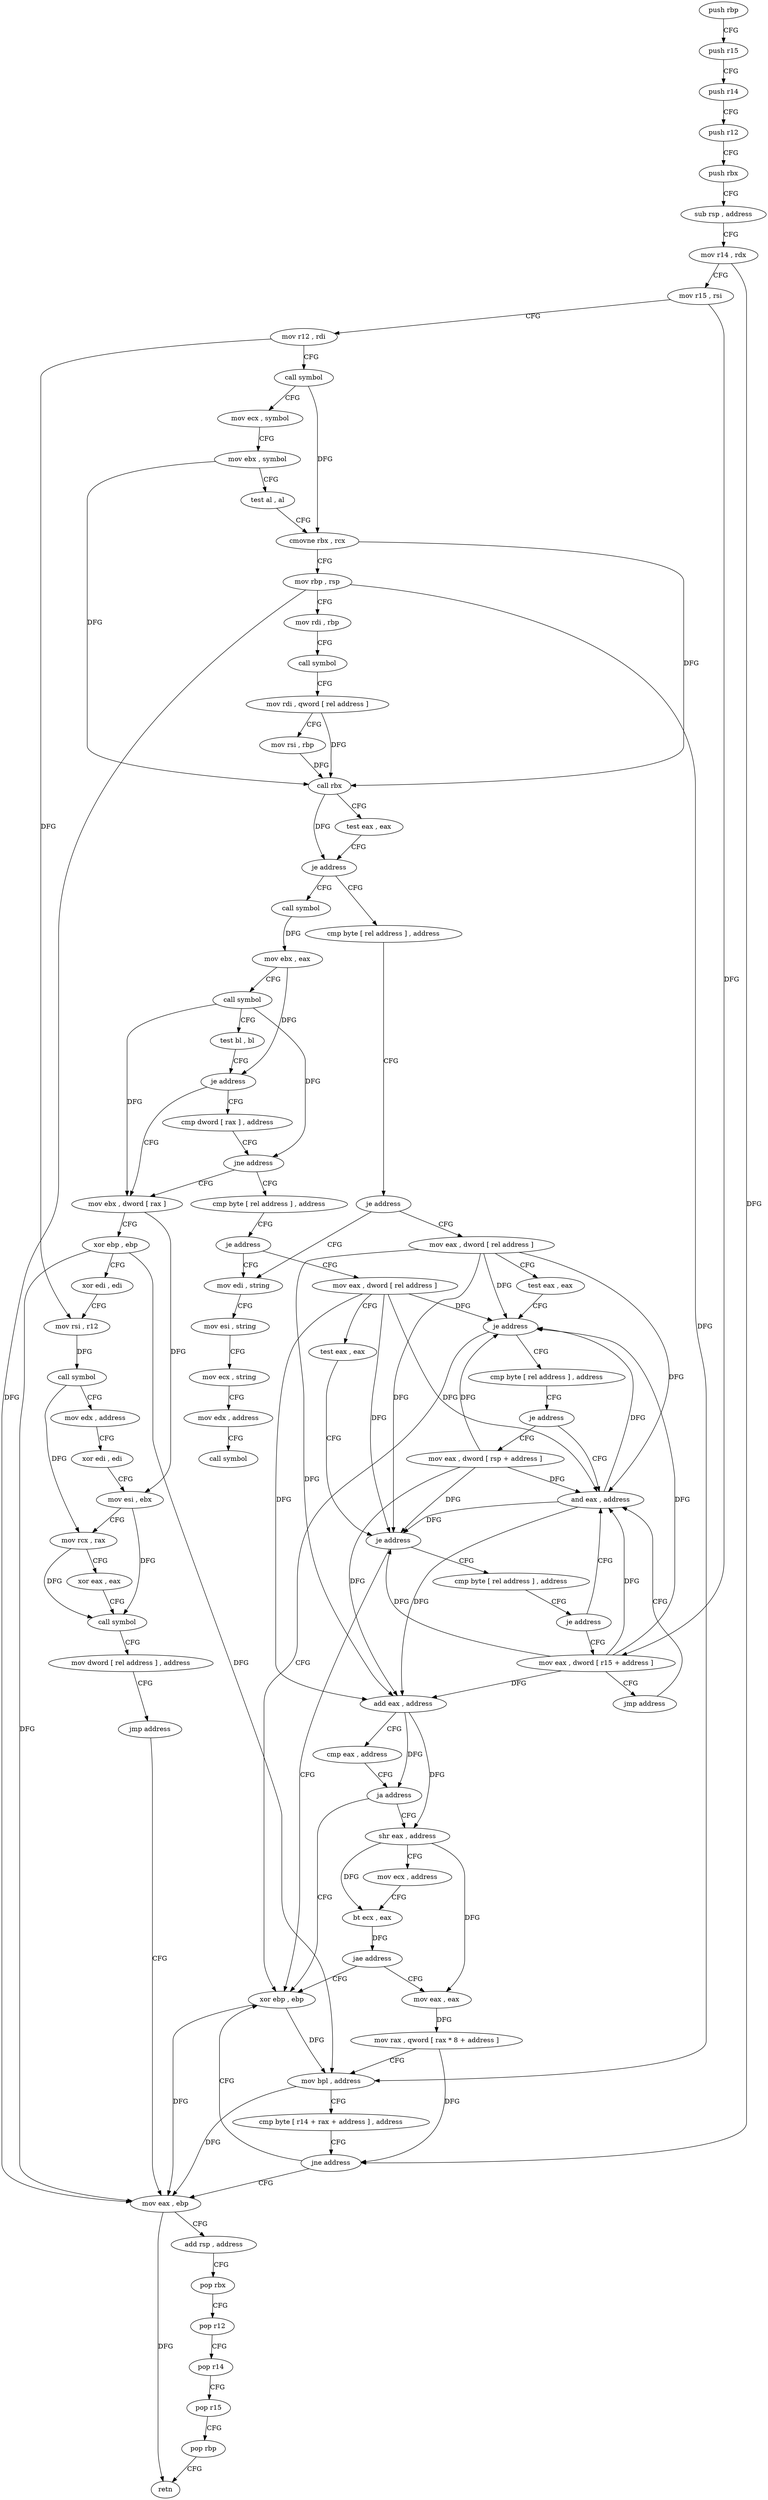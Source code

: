digraph "func" {
"4215120" [label = "push rbp" ]
"4215121" [label = "push r15" ]
"4215123" [label = "push r14" ]
"4215125" [label = "push r12" ]
"4215127" [label = "push rbx" ]
"4215128" [label = "sub rsp , address" ]
"4215135" [label = "mov r14 , rdx" ]
"4215138" [label = "mov r15 , rsi" ]
"4215141" [label = "mov r12 , rdi" ]
"4215144" [label = "call symbol" ]
"4215149" [label = "mov ecx , symbol" ]
"4215154" [label = "mov ebx , symbol" ]
"4215159" [label = "test al , al" ]
"4215161" [label = "cmovne rbx , rcx" ]
"4215165" [label = "mov rbp , rsp" ]
"4215168" [label = "mov rdi , rbp" ]
"4215171" [label = "call symbol" ]
"4215176" [label = "mov rdi , qword [ rel address ]" ]
"4215183" [label = "mov rsi , rbp" ]
"4215186" [label = "call rbx" ]
"4215188" [label = "test eax , eax" ]
"4215190" [label = "je address" ]
"4215300" [label = "cmp byte [ rel address ] , address" ]
"4215192" [label = "call symbol" ]
"4215307" [label = "je address" ]
"4215403" [label = "mov edi , string" ]
"4215309" [label = "mov eax , dword [ rel address ]" ]
"4215197" [label = "mov ebx , eax" ]
"4215199" [label = "call symbol" ]
"4215204" [label = "test bl , bl" ]
"4215206" [label = "je address" ]
"4215255" [label = "mov ebx , dword [ rax ]" ]
"4215208" [label = "cmp dword [ rax ] , address" ]
"4215408" [label = "mov esi , string" ]
"4215413" [label = "mov ecx , string" ]
"4215418" [label = "mov edx , address" ]
"4215423" [label = "call symbol" ]
"4215315" [label = "test eax , eax" ]
"4215317" [label = "je address" ]
"4215383" [label = "xor ebp , ebp" ]
"4215319" [label = "cmp byte [ rel address ] , address" ]
"4215257" [label = "xor ebp , ebp" ]
"4215259" [label = "xor edi , edi" ]
"4215261" [label = "mov rsi , r12" ]
"4215264" [label = "call symbol" ]
"4215269" [label = "mov edx , address" ]
"4215274" [label = "xor edi , edi" ]
"4215276" [label = "mov esi , ebx" ]
"4215278" [label = "mov rcx , rax" ]
"4215281" [label = "xor eax , eax" ]
"4215283" [label = "call symbol" ]
"4215288" [label = "mov dword [ rel address ] , address" ]
"4215298" [label = "jmp address" ]
"4215385" [label = "mov eax , ebp" ]
"4215211" [label = "jne address" ]
"4215213" [label = "cmp byte [ rel address ] , address" ]
"4215326" [label = "je address" ]
"4215332" [label = "and eax , address" ]
"4215328" [label = "mov eax , dword [ rsp + address ]" ]
"4215387" [label = "add rsp , address" ]
"4215394" [label = "pop rbx" ]
"4215395" [label = "pop r12" ]
"4215397" [label = "pop r14" ]
"4215399" [label = "pop r15" ]
"4215401" [label = "pop rbp" ]
"4215402" [label = "retn" ]
"4215220" [label = "je address" ]
"4215226" [label = "mov eax , dword [ rel address ]" ]
"4215337" [label = "add eax , address" ]
"4215342" [label = "cmp eax , address" ]
"4215347" [label = "ja address" ]
"4215349" [label = "shr eax , address" ]
"4215232" [label = "test eax , eax" ]
"4215234" [label = "je address" ]
"4215240" [label = "cmp byte [ rel address ] , address" ]
"4215352" [label = "mov ecx , address" ]
"4215357" [label = "bt ecx , eax" ]
"4215360" [label = "jae address" ]
"4215362" [label = "mov eax , eax" ]
"4215247" [label = "je address" ]
"4215249" [label = "mov eax , dword [ r15 + address ]" ]
"4215364" [label = "mov rax , qword [ rax * 8 + address ]" ]
"4215372" [label = "mov bpl , address" ]
"4215375" [label = "cmp byte [ r14 + rax + address ] , address" ]
"4215381" [label = "jne address" ]
"4215253" [label = "jmp address" ]
"4215120" -> "4215121" [ label = "CFG" ]
"4215121" -> "4215123" [ label = "CFG" ]
"4215123" -> "4215125" [ label = "CFG" ]
"4215125" -> "4215127" [ label = "CFG" ]
"4215127" -> "4215128" [ label = "CFG" ]
"4215128" -> "4215135" [ label = "CFG" ]
"4215135" -> "4215138" [ label = "CFG" ]
"4215135" -> "4215381" [ label = "DFG" ]
"4215138" -> "4215141" [ label = "CFG" ]
"4215138" -> "4215249" [ label = "DFG" ]
"4215141" -> "4215144" [ label = "CFG" ]
"4215141" -> "4215261" [ label = "DFG" ]
"4215144" -> "4215149" [ label = "CFG" ]
"4215144" -> "4215161" [ label = "DFG" ]
"4215149" -> "4215154" [ label = "CFG" ]
"4215154" -> "4215159" [ label = "CFG" ]
"4215154" -> "4215186" [ label = "DFG" ]
"4215159" -> "4215161" [ label = "CFG" ]
"4215161" -> "4215165" [ label = "CFG" ]
"4215161" -> "4215186" [ label = "DFG" ]
"4215165" -> "4215168" [ label = "CFG" ]
"4215165" -> "4215385" [ label = "DFG" ]
"4215165" -> "4215372" [ label = "DFG" ]
"4215168" -> "4215171" [ label = "CFG" ]
"4215171" -> "4215176" [ label = "CFG" ]
"4215176" -> "4215183" [ label = "CFG" ]
"4215176" -> "4215186" [ label = "DFG" ]
"4215183" -> "4215186" [ label = "DFG" ]
"4215186" -> "4215188" [ label = "CFG" ]
"4215186" -> "4215190" [ label = "DFG" ]
"4215188" -> "4215190" [ label = "CFG" ]
"4215190" -> "4215300" [ label = "CFG" ]
"4215190" -> "4215192" [ label = "CFG" ]
"4215300" -> "4215307" [ label = "CFG" ]
"4215192" -> "4215197" [ label = "DFG" ]
"4215307" -> "4215403" [ label = "CFG" ]
"4215307" -> "4215309" [ label = "CFG" ]
"4215403" -> "4215408" [ label = "CFG" ]
"4215309" -> "4215315" [ label = "CFG" ]
"4215309" -> "4215317" [ label = "DFG" ]
"4215309" -> "4215332" [ label = "DFG" ]
"4215309" -> "4215337" [ label = "DFG" ]
"4215309" -> "4215234" [ label = "DFG" ]
"4215197" -> "4215199" [ label = "CFG" ]
"4215197" -> "4215206" [ label = "DFG" ]
"4215199" -> "4215204" [ label = "CFG" ]
"4215199" -> "4215255" [ label = "DFG" ]
"4215199" -> "4215211" [ label = "DFG" ]
"4215204" -> "4215206" [ label = "CFG" ]
"4215206" -> "4215255" [ label = "CFG" ]
"4215206" -> "4215208" [ label = "CFG" ]
"4215255" -> "4215257" [ label = "CFG" ]
"4215255" -> "4215276" [ label = "DFG" ]
"4215208" -> "4215211" [ label = "CFG" ]
"4215408" -> "4215413" [ label = "CFG" ]
"4215413" -> "4215418" [ label = "CFG" ]
"4215418" -> "4215423" [ label = "CFG" ]
"4215315" -> "4215317" [ label = "CFG" ]
"4215317" -> "4215383" [ label = "CFG" ]
"4215317" -> "4215319" [ label = "CFG" ]
"4215383" -> "4215385" [ label = "DFG" ]
"4215383" -> "4215372" [ label = "DFG" ]
"4215319" -> "4215326" [ label = "CFG" ]
"4215257" -> "4215259" [ label = "CFG" ]
"4215257" -> "4215385" [ label = "DFG" ]
"4215257" -> "4215372" [ label = "DFG" ]
"4215259" -> "4215261" [ label = "CFG" ]
"4215261" -> "4215264" [ label = "DFG" ]
"4215264" -> "4215269" [ label = "CFG" ]
"4215264" -> "4215278" [ label = "DFG" ]
"4215269" -> "4215274" [ label = "CFG" ]
"4215274" -> "4215276" [ label = "CFG" ]
"4215276" -> "4215278" [ label = "CFG" ]
"4215276" -> "4215283" [ label = "DFG" ]
"4215278" -> "4215281" [ label = "CFG" ]
"4215278" -> "4215283" [ label = "DFG" ]
"4215281" -> "4215283" [ label = "CFG" ]
"4215283" -> "4215288" [ label = "CFG" ]
"4215288" -> "4215298" [ label = "CFG" ]
"4215298" -> "4215385" [ label = "CFG" ]
"4215385" -> "4215387" [ label = "CFG" ]
"4215385" -> "4215402" [ label = "DFG" ]
"4215211" -> "4215255" [ label = "CFG" ]
"4215211" -> "4215213" [ label = "CFG" ]
"4215213" -> "4215220" [ label = "CFG" ]
"4215326" -> "4215332" [ label = "CFG" ]
"4215326" -> "4215328" [ label = "CFG" ]
"4215332" -> "4215337" [ label = "DFG" ]
"4215332" -> "4215317" [ label = "DFG" ]
"4215332" -> "4215234" [ label = "DFG" ]
"4215328" -> "4215332" [ label = "DFG" ]
"4215328" -> "4215317" [ label = "DFG" ]
"4215328" -> "4215337" [ label = "DFG" ]
"4215328" -> "4215234" [ label = "DFG" ]
"4215387" -> "4215394" [ label = "CFG" ]
"4215394" -> "4215395" [ label = "CFG" ]
"4215395" -> "4215397" [ label = "CFG" ]
"4215397" -> "4215399" [ label = "CFG" ]
"4215399" -> "4215401" [ label = "CFG" ]
"4215401" -> "4215402" [ label = "CFG" ]
"4215220" -> "4215403" [ label = "CFG" ]
"4215220" -> "4215226" [ label = "CFG" ]
"4215226" -> "4215232" [ label = "CFG" ]
"4215226" -> "4215317" [ label = "DFG" ]
"4215226" -> "4215332" [ label = "DFG" ]
"4215226" -> "4215337" [ label = "DFG" ]
"4215226" -> "4215234" [ label = "DFG" ]
"4215337" -> "4215342" [ label = "CFG" ]
"4215337" -> "4215347" [ label = "DFG" ]
"4215337" -> "4215349" [ label = "DFG" ]
"4215342" -> "4215347" [ label = "CFG" ]
"4215347" -> "4215383" [ label = "CFG" ]
"4215347" -> "4215349" [ label = "CFG" ]
"4215349" -> "4215352" [ label = "CFG" ]
"4215349" -> "4215357" [ label = "DFG" ]
"4215349" -> "4215362" [ label = "DFG" ]
"4215232" -> "4215234" [ label = "CFG" ]
"4215234" -> "4215383" [ label = "CFG" ]
"4215234" -> "4215240" [ label = "CFG" ]
"4215240" -> "4215247" [ label = "CFG" ]
"4215352" -> "4215357" [ label = "CFG" ]
"4215357" -> "4215360" [ label = "DFG" ]
"4215360" -> "4215383" [ label = "CFG" ]
"4215360" -> "4215362" [ label = "CFG" ]
"4215362" -> "4215364" [ label = "DFG" ]
"4215247" -> "4215332" [ label = "CFG" ]
"4215247" -> "4215249" [ label = "CFG" ]
"4215249" -> "4215253" [ label = "CFG" ]
"4215249" -> "4215317" [ label = "DFG" ]
"4215249" -> "4215332" [ label = "DFG" ]
"4215249" -> "4215337" [ label = "DFG" ]
"4215249" -> "4215234" [ label = "DFG" ]
"4215364" -> "4215372" [ label = "CFG" ]
"4215364" -> "4215381" [ label = "DFG" ]
"4215372" -> "4215375" [ label = "CFG" ]
"4215372" -> "4215385" [ label = "DFG" ]
"4215375" -> "4215381" [ label = "CFG" ]
"4215381" -> "4215385" [ label = "CFG" ]
"4215381" -> "4215383" [ label = "CFG" ]
"4215253" -> "4215332" [ label = "CFG" ]
}
